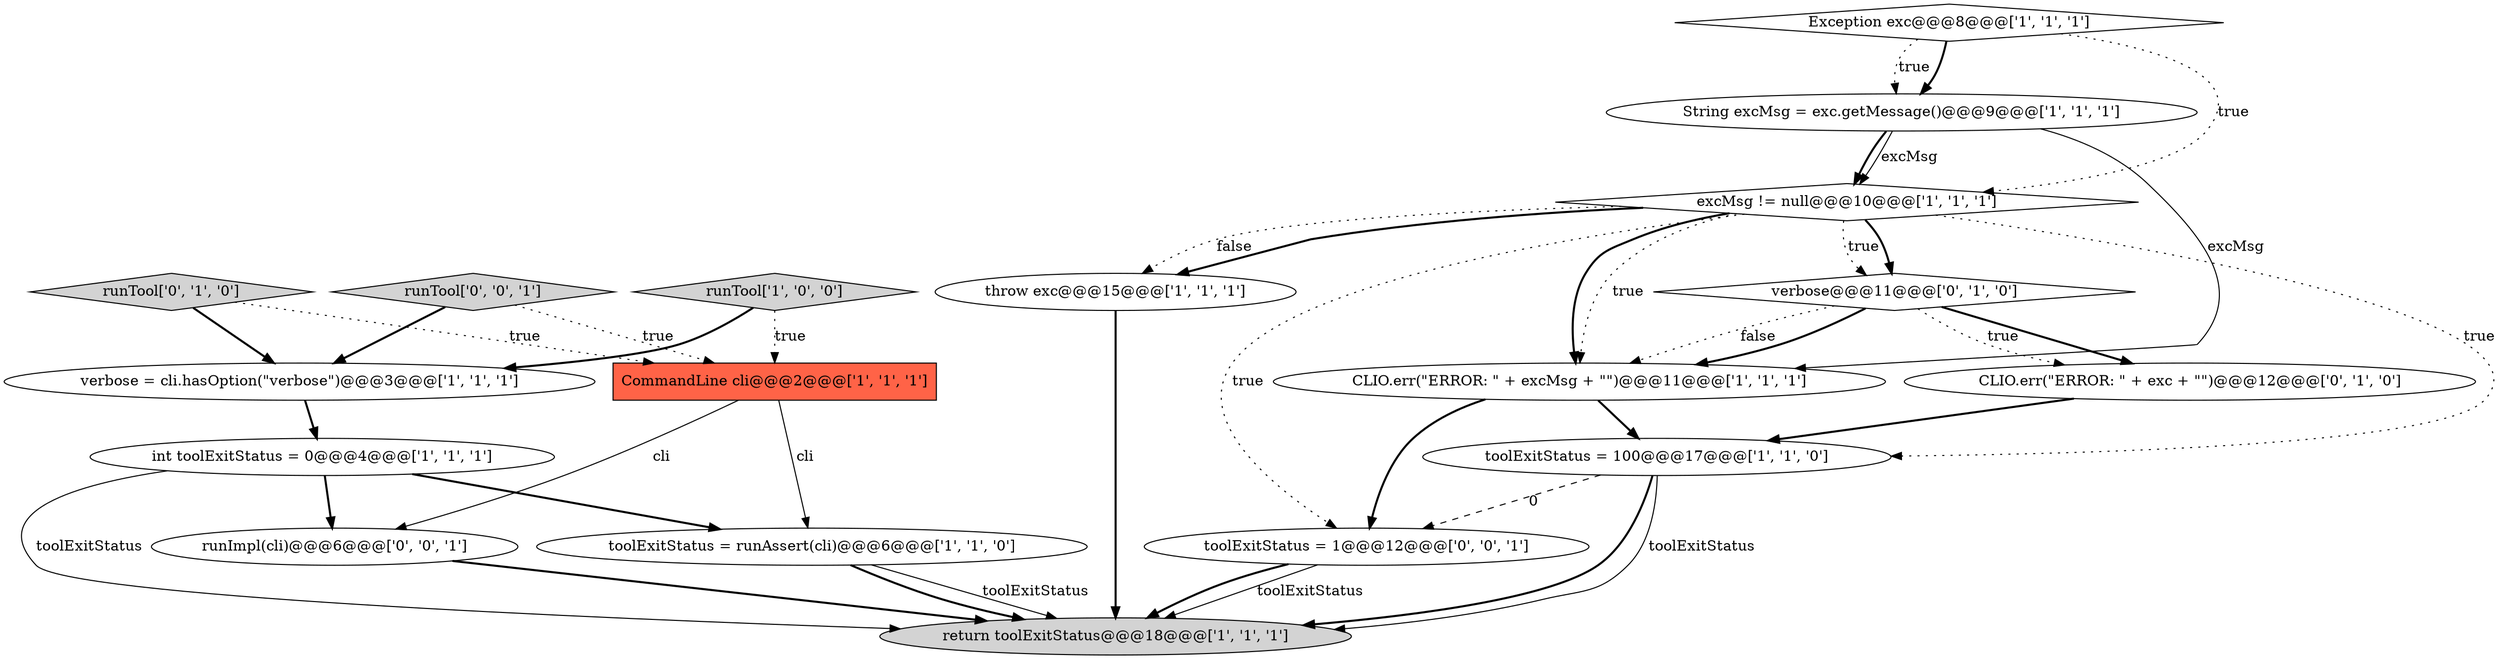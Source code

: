 digraph {
5 [style = filled, label = "excMsg != null@@@10@@@['1', '1', '1']", fillcolor = white, shape = diamond image = "AAA0AAABBB1BBB"];
17 [style = filled, label = "runImpl(cli)@@@6@@@['0', '0', '1']", fillcolor = white, shape = ellipse image = "AAA0AAABBB3BBB"];
9 [style = filled, label = "runTool['1', '0', '0']", fillcolor = lightgray, shape = diamond image = "AAA0AAABBB1BBB"];
2 [style = filled, label = "CommandLine cli@@@2@@@['1', '1', '1']", fillcolor = tomato, shape = box image = "AAA0AAABBB1BBB"];
16 [style = filled, label = "runTool['0', '0', '1']", fillcolor = lightgray, shape = diamond image = "AAA0AAABBB3BBB"];
3 [style = filled, label = "throw exc@@@15@@@['1', '1', '1']", fillcolor = white, shape = ellipse image = "AAA0AAABBB1BBB"];
7 [style = filled, label = "int toolExitStatus = 0@@@4@@@['1', '1', '1']", fillcolor = white, shape = ellipse image = "AAA0AAABBB1BBB"];
0 [style = filled, label = "toolExitStatus = runAssert(cli)@@@6@@@['1', '1', '0']", fillcolor = white, shape = ellipse image = "AAA0AAABBB1BBB"];
1 [style = filled, label = "toolExitStatus = 100@@@17@@@['1', '1', '0']", fillcolor = white, shape = ellipse image = "AAA0AAABBB1BBB"];
6 [style = filled, label = "CLIO.err(\"ERROR: \" + excMsg + \"\")@@@11@@@['1', '1', '1']", fillcolor = white, shape = ellipse image = "AAA0AAABBB1BBB"];
10 [style = filled, label = "verbose = cli.hasOption(\"verbose\")@@@3@@@['1', '1', '1']", fillcolor = white, shape = ellipse image = "AAA0AAABBB1BBB"];
14 [style = filled, label = "verbose@@@11@@@['0', '1', '0']", fillcolor = white, shape = diamond image = "AAA1AAABBB2BBB"];
15 [style = filled, label = "toolExitStatus = 1@@@12@@@['0', '0', '1']", fillcolor = white, shape = ellipse image = "AAA0AAABBB3BBB"];
11 [style = filled, label = "return toolExitStatus@@@18@@@['1', '1', '1']", fillcolor = lightgray, shape = ellipse image = "AAA0AAABBB1BBB"];
12 [style = filled, label = "CLIO.err(\"ERROR: \" + exc + \"\")@@@12@@@['0', '1', '0']", fillcolor = white, shape = ellipse image = "AAA1AAABBB2BBB"];
8 [style = filled, label = "String excMsg = exc.getMessage()@@@9@@@['1', '1', '1']", fillcolor = white, shape = ellipse image = "AAA0AAABBB1BBB"];
13 [style = filled, label = "runTool['0', '1', '0']", fillcolor = lightgray, shape = diamond image = "AAA0AAABBB2BBB"];
4 [style = filled, label = "Exception exc@@@8@@@['1', '1', '1']", fillcolor = white, shape = diamond image = "AAA0AAABBB1BBB"];
5->14 [style = dotted, label="true"];
5->14 [style = bold, label=""];
3->11 [style = bold, label=""];
5->3 [style = dotted, label="false"];
0->11 [style = solid, label="toolExitStatus"];
8->5 [style = bold, label=""];
16->2 [style = dotted, label="true"];
6->15 [style = bold, label=""];
7->11 [style = solid, label="toolExitStatus"];
8->6 [style = solid, label="excMsg"];
12->1 [style = bold, label=""];
2->0 [style = solid, label="cli"];
5->15 [style = dotted, label="true"];
14->12 [style = bold, label=""];
4->8 [style = bold, label=""];
2->17 [style = solid, label="cli"];
9->2 [style = dotted, label="true"];
0->11 [style = bold, label=""];
14->12 [style = dotted, label="true"];
16->10 [style = bold, label=""];
1->11 [style = bold, label=""];
4->8 [style = dotted, label="true"];
1->11 [style = solid, label="toolExitStatus"];
5->6 [style = dotted, label="true"];
10->7 [style = bold, label=""];
13->2 [style = dotted, label="true"];
15->11 [style = solid, label="toolExitStatus"];
15->11 [style = bold, label=""];
7->0 [style = bold, label=""];
14->6 [style = bold, label=""];
17->11 [style = bold, label=""];
1->15 [style = dashed, label="0"];
7->17 [style = bold, label=""];
4->5 [style = dotted, label="true"];
5->1 [style = dotted, label="true"];
5->3 [style = bold, label=""];
8->5 [style = solid, label="excMsg"];
13->10 [style = bold, label=""];
6->1 [style = bold, label=""];
14->6 [style = dotted, label="false"];
5->6 [style = bold, label=""];
9->10 [style = bold, label=""];
}
